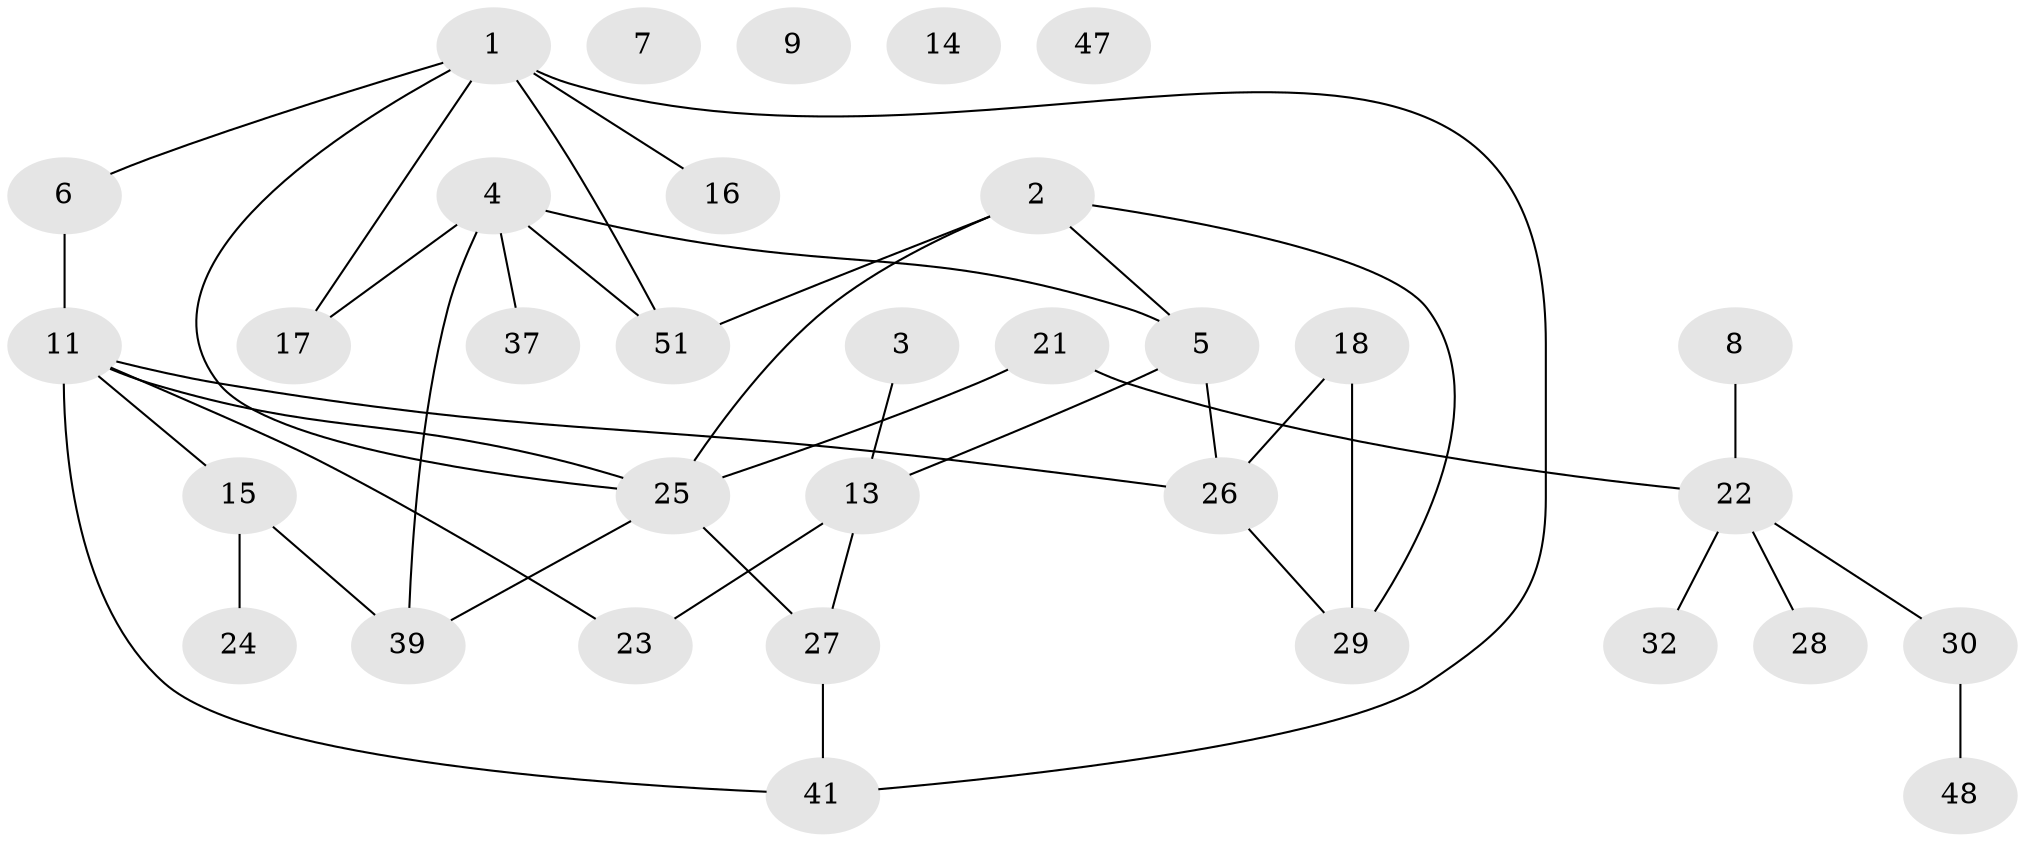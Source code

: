 // original degree distribution, {4: 0.1568627450980392, 2: 0.2549019607843137, 3: 0.3137254901960784, 0: 0.0784313725490196, 1: 0.17647058823529413, 5: 0.0196078431372549}
// Generated by graph-tools (version 1.1) at 2025/41/03/06/25 10:41:21]
// undirected, 33 vertices, 41 edges
graph export_dot {
graph [start="1"]
  node [color=gray90,style=filled];
  1 [super="+12"];
  2 [super="+10"];
  3 [super="+33"];
  4 [super="+49"];
  5 [super="+50"];
  6;
  7;
  8;
  9;
  11 [super="+35"];
  13 [super="+43"];
  14;
  15 [super="+19"];
  16;
  17 [super="+20"];
  18 [super="+44"];
  21;
  22 [super="+36"];
  23 [super="+31"];
  24;
  25 [super="+42"];
  26 [super="+45"];
  27 [super="+34"];
  28;
  29 [super="+46"];
  30 [super="+38"];
  32;
  37;
  39 [super="+40"];
  41;
  47;
  48;
  51;
  1 -- 6;
  1 -- 17;
  1 -- 25;
  1 -- 16;
  1 -- 51;
  1 -- 41;
  2 -- 25;
  2 -- 51;
  2 -- 5;
  2 -- 29;
  3 -- 13;
  4 -- 5;
  4 -- 37;
  4 -- 51;
  4 -- 39;
  4 -- 17;
  5 -- 26;
  5 -- 13;
  6 -- 11;
  8 -- 22;
  11 -- 23;
  11 -- 41;
  11 -- 25;
  11 -- 15;
  11 -- 26;
  13 -- 23;
  13 -- 27;
  15 -- 24;
  15 -- 39;
  18 -- 26;
  18 -- 29;
  21 -- 25;
  21 -- 22;
  22 -- 28;
  22 -- 32;
  22 -- 30;
  25 -- 27;
  25 -- 39;
  26 -- 29;
  27 -- 41;
  30 -- 48 [weight=2];
}
